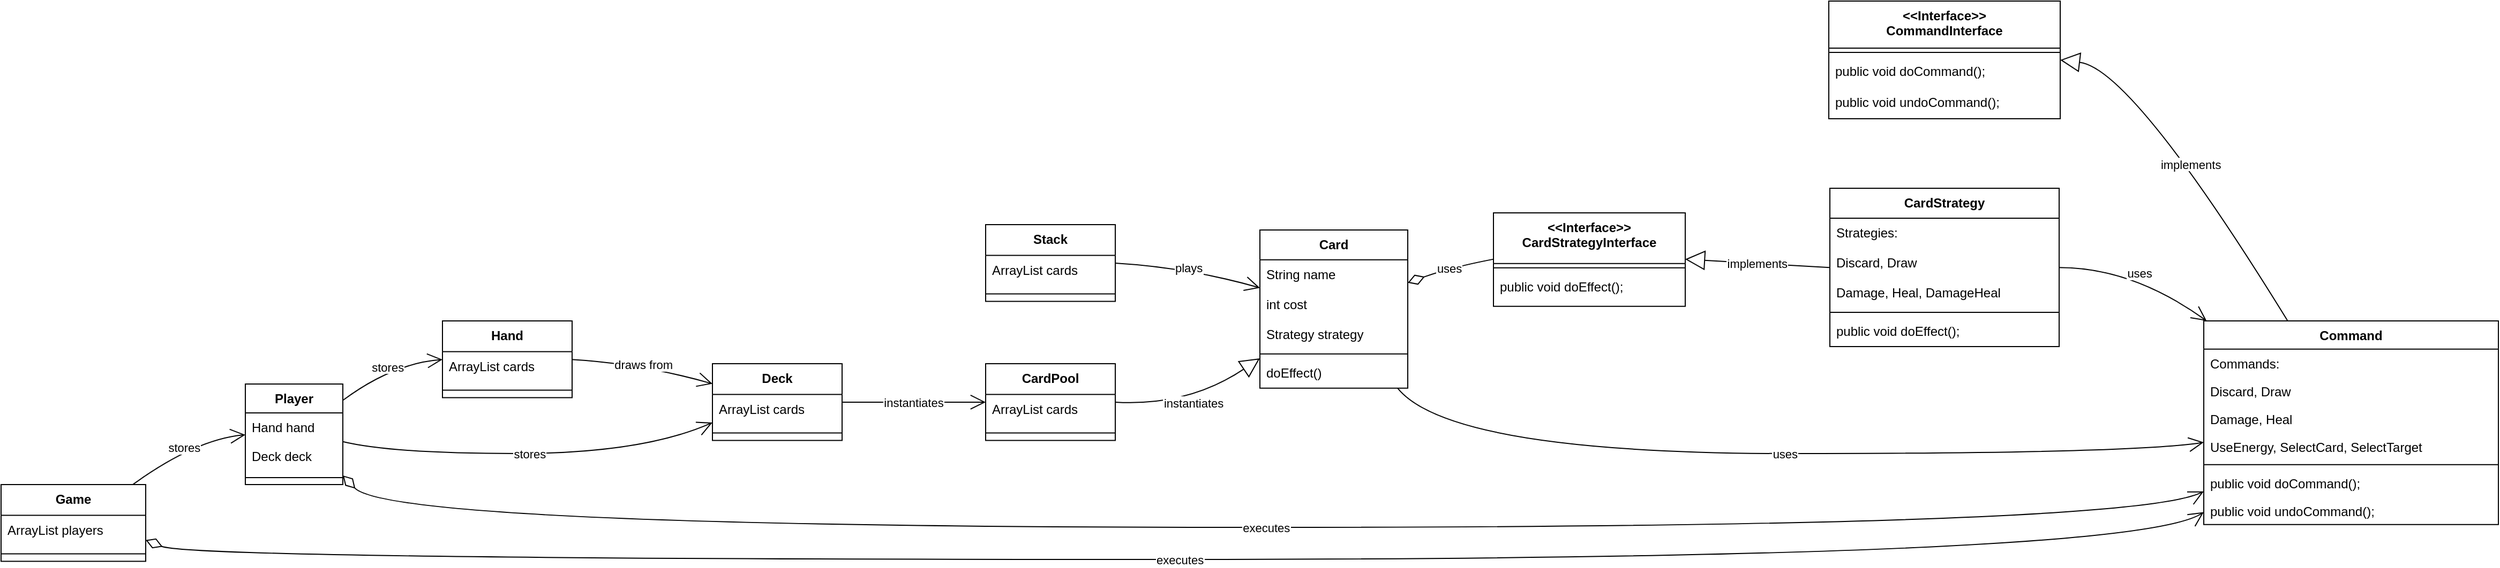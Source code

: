 <mxfile version="22.1.4" type="github">
  <diagram name="Page-1" id="F1FoJTrAIM6n6KeIMB_y">
    <mxGraphModel dx="1313" dy="663" grid="1" gridSize="10" guides="1" tooltips="1" connect="1" arrows="1" fold="1" page="1" pageScale="1" pageWidth="850" pageHeight="1100" math="0" shadow="0">
      <root>
        <mxCell id="0" />
        <mxCell id="1" parent="0" />
        <mxCell id="YMwNeHdUEHDjdkbAeV3h-1" value="&lt;&lt;Interface&gt;&gt;&#xa;CommandInterface" style="swimlane;fontStyle=1;align=center;verticalAlign=top;childLayout=stackLayout;horizontal=1;startSize=43.95;horizontalStack=0;resizeParent=1;resizeParentMax=0;resizeLast=0;collapsible=0;marginBottom=0;" vertex="1" parent="1">
          <mxGeometry x="1726" y="20" width="216" height="109.95" as="geometry" />
        </mxCell>
        <mxCell id="YMwNeHdUEHDjdkbAeV3h-2" style="line;strokeWidth=1;fillColor=none;align=left;verticalAlign=middle;spacingTop=-1;spacingLeft=3;spacingRight=3;rotatable=0;labelPosition=right;points=[];portConstraint=eastwest;strokeColor=inherit;" vertex="1" parent="YMwNeHdUEHDjdkbAeV3h-1">
          <mxGeometry y="43.95" width="216" height="8" as="geometry" />
        </mxCell>
        <mxCell id="YMwNeHdUEHDjdkbAeV3h-3" value="public void doCommand();" style="text;strokeColor=none;fillColor=none;align=left;verticalAlign=top;spacingLeft=4;spacingRight=4;overflow=hidden;rotatable=0;points=[[0,0.5],[1,0.5]];portConstraint=eastwest;" vertex="1" parent="YMwNeHdUEHDjdkbAeV3h-1">
          <mxGeometry y="51.95" width="216" height="29" as="geometry" />
        </mxCell>
        <mxCell id="YMwNeHdUEHDjdkbAeV3h-4" value="public void undoCommand();" style="text;strokeColor=none;fillColor=none;align=left;verticalAlign=top;spacingLeft=4;spacingRight=4;overflow=hidden;rotatable=0;points=[[0,0.5],[1,0.5]];portConstraint=eastwest;" vertex="1" parent="YMwNeHdUEHDjdkbAeV3h-1">
          <mxGeometry y="80.95" width="216" height="29" as="geometry" />
        </mxCell>
        <mxCell id="YMwNeHdUEHDjdkbAeV3h-5" value="Command" style="swimlane;fontStyle=1;align=center;verticalAlign=top;childLayout=stackLayout;horizontal=1;startSize=26.39;horizontalStack=0;resizeParent=1;resizeParentMax=0;resizeLast=0;collapsible=0;marginBottom=0;" vertex="1" parent="1">
          <mxGeometry x="2076" y="319" width="275" height="190.39" as="geometry" />
        </mxCell>
        <mxCell id="YMwNeHdUEHDjdkbAeV3h-6" value="Commands:" style="text;strokeColor=none;fillColor=none;align=left;verticalAlign=top;spacingLeft=4;spacingRight=4;overflow=hidden;rotatable=0;points=[[0,0.5],[1,0.5]];portConstraint=eastwest;" vertex="1" parent="YMwNeHdUEHDjdkbAeV3h-5">
          <mxGeometry y="26.39" width="275" height="26" as="geometry" />
        </mxCell>
        <mxCell id="YMwNeHdUEHDjdkbAeV3h-7" value="Discard, Draw" style="text;strokeColor=none;fillColor=none;align=left;verticalAlign=top;spacingLeft=4;spacingRight=4;overflow=hidden;rotatable=0;points=[[0,0.5],[1,0.5]];portConstraint=eastwest;" vertex="1" parent="YMwNeHdUEHDjdkbAeV3h-5">
          <mxGeometry y="52.39" width="275" height="26" as="geometry" />
        </mxCell>
        <mxCell id="YMwNeHdUEHDjdkbAeV3h-8" value="Damage, Heal" style="text;strokeColor=none;fillColor=none;align=left;verticalAlign=top;spacingLeft=4;spacingRight=4;overflow=hidden;rotatable=0;points=[[0,0.5],[1,0.5]];portConstraint=eastwest;" vertex="1" parent="YMwNeHdUEHDjdkbAeV3h-5">
          <mxGeometry y="78.39" width="275" height="26" as="geometry" />
        </mxCell>
        <mxCell id="YMwNeHdUEHDjdkbAeV3h-9" value="UseEnergy, SelectCard, SelectTarget" style="text;strokeColor=none;fillColor=none;align=left;verticalAlign=top;spacingLeft=4;spacingRight=4;overflow=hidden;rotatable=0;points=[[0,0.5],[1,0.5]];portConstraint=eastwest;" vertex="1" parent="YMwNeHdUEHDjdkbAeV3h-5">
          <mxGeometry y="104.39" width="275" height="26" as="geometry" />
        </mxCell>
        <mxCell id="YMwNeHdUEHDjdkbAeV3h-10" style="line;strokeWidth=1;fillColor=none;align=left;verticalAlign=middle;spacingTop=-1;spacingLeft=3;spacingRight=3;rotatable=0;labelPosition=right;points=[];portConstraint=eastwest;strokeColor=inherit;" vertex="1" parent="YMwNeHdUEHDjdkbAeV3h-5">
          <mxGeometry y="130.39" width="275" height="8" as="geometry" />
        </mxCell>
        <mxCell id="YMwNeHdUEHDjdkbAeV3h-11" value="public void doCommand();" style="text;strokeColor=none;fillColor=none;align=left;verticalAlign=top;spacingLeft=4;spacingRight=4;overflow=hidden;rotatable=0;points=[[0,0.5],[1,0.5]];portConstraint=eastwest;" vertex="1" parent="YMwNeHdUEHDjdkbAeV3h-5">
          <mxGeometry y="138.39" width="275" height="26" as="geometry" />
        </mxCell>
        <mxCell id="YMwNeHdUEHDjdkbAeV3h-12" value="public void undoCommand();" style="text;strokeColor=none;fillColor=none;align=left;verticalAlign=top;spacingLeft=4;spacingRight=4;overflow=hidden;rotatable=0;points=[[0,0.5],[1,0.5]];portConstraint=eastwest;" vertex="1" parent="YMwNeHdUEHDjdkbAeV3h-5">
          <mxGeometry y="164.39" width="275" height="26" as="geometry" />
        </mxCell>
        <mxCell id="YMwNeHdUEHDjdkbAeV3h-13" value="&lt;&lt;Interface&gt;&gt;&#xa;CardStrategyInterface" style="swimlane;fontStyle=1;align=center;verticalAlign=top;childLayout=stackLayout;horizontal=1;startSize=47.333;horizontalStack=0;resizeParent=1;resizeParentMax=0;resizeLast=0;collapsible=0;marginBottom=0;" vertex="1" parent="1">
          <mxGeometry x="1413" y="218" width="179" height="87.333" as="geometry" />
        </mxCell>
        <mxCell id="YMwNeHdUEHDjdkbAeV3h-14" style="line;strokeWidth=1;fillColor=none;align=left;verticalAlign=middle;spacingTop=-1;spacingLeft=3;spacingRight=3;rotatable=0;labelPosition=right;points=[];portConstraint=eastwest;strokeColor=inherit;" vertex="1" parent="YMwNeHdUEHDjdkbAeV3h-13">
          <mxGeometry y="47.333" width="179" height="8" as="geometry" />
        </mxCell>
        <mxCell id="YMwNeHdUEHDjdkbAeV3h-15" value="public void doEffect();" style="text;strokeColor=none;fillColor=none;align=left;verticalAlign=top;spacingLeft=4;spacingRight=4;overflow=hidden;rotatable=0;points=[[0,0.5],[1,0.5]];portConstraint=eastwest;" vertex="1" parent="YMwNeHdUEHDjdkbAeV3h-13">
          <mxGeometry y="55.333" width="179" height="32" as="geometry" />
        </mxCell>
        <mxCell id="YMwNeHdUEHDjdkbAeV3h-16" value="CardStrategy" style="swimlane;fontStyle=1;align=center;verticalAlign=top;childLayout=stackLayout;horizontal=1;startSize=27.96;horizontalStack=0;resizeParent=1;resizeParentMax=0;resizeLast=0;collapsible=0;marginBottom=0;" vertex="1" parent="1">
          <mxGeometry x="1727" y="195" width="214" height="147.96" as="geometry" />
        </mxCell>
        <mxCell id="YMwNeHdUEHDjdkbAeV3h-17" value="Strategies:" style="text;strokeColor=none;fillColor=none;align=left;verticalAlign=top;spacingLeft=4;spacingRight=4;overflow=hidden;rotatable=0;points=[[0,0.5],[1,0.5]];portConstraint=eastwest;" vertex="1" parent="YMwNeHdUEHDjdkbAeV3h-16">
          <mxGeometry y="27.96" width="214" height="28" as="geometry" />
        </mxCell>
        <mxCell id="YMwNeHdUEHDjdkbAeV3h-18" value="Discard, Draw" style="text;strokeColor=none;fillColor=none;align=left;verticalAlign=top;spacingLeft=4;spacingRight=4;overflow=hidden;rotatable=0;points=[[0,0.5],[1,0.5]];portConstraint=eastwest;" vertex="1" parent="YMwNeHdUEHDjdkbAeV3h-16">
          <mxGeometry y="55.96" width="214" height="28" as="geometry" />
        </mxCell>
        <mxCell id="YMwNeHdUEHDjdkbAeV3h-19" value="Damage, Heal, DamageHeal" style="text;strokeColor=none;fillColor=none;align=left;verticalAlign=top;spacingLeft=4;spacingRight=4;overflow=hidden;rotatable=0;points=[[0,0.5],[1,0.5]];portConstraint=eastwest;" vertex="1" parent="YMwNeHdUEHDjdkbAeV3h-16">
          <mxGeometry y="83.96" width="214" height="28" as="geometry" />
        </mxCell>
        <mxCell id="YMwNeHdUEHDjdkbAeV3h-20" style="line;strokeWidth=1;fillColor=none;align=left;verticalAlign=middle;spacingTop=-1;spacingLeft=3;spacingRight=3;rotatable=0;labelPosition=right;points=[];portConstraint=eastwest;strokeColor=inherit;" vertex="1" parent="YMwNeHdUEHDjdkbAeV3h-16">
          <mxGeometry y="111.96" width="214" height="8" as="geometry" />
        </mxCell>
        <mxCell id="YMwNeHdUEHDjdkbAeV3h-21" value="public void doEffect();" style="text;strokeColor=none;fillColor=none;align=left;verticalAlign=top;spacingLeft=4;spacingRight=4;overflow=hidden;rotatable=0;points=[[0,0.5],[1,0.5]];portConstraint=eastwest;" vertex="1" parent="YMwNeHdUEHDjdkbAeV3h-16">
          <mxGeometry y="119.96" width="214" height="28" as="geometry" />
        </mxCell>
        <mxCell id="YMwNeHdUEHDjdkbAeV3h-22" value="Card" style="swimlane;fontStyle=1;align=center;verticalAlign=top;childLayout=stackLayout;horizontal=1;startSize=27.927;horizontalStack=0;resizeParent=1;resizeParentMax=0;resizeLast=0;collapsible=0;marginBottom=0;" vertex="1" parent="1">
          <mxGeometry x="1195" y="234" width="138" height="147.927" as="geometry" />
        </mxCell>
        <mxCell id="YMwNeHdUEHDjdkbAeV3h-23" value="String name" style="text;strokeColor=none;fillColor=none;align=left;verticalAlign=top;spacingLeft=4;spacingRight=4;overflow=hidden;rotatable=0;points=[[0,0.5],[1,0.5]];portConstraint=eastwest;" vertex="1" parent="YMwNeHdUEHDjdkbAeV3h-22">
          <mxGeometry y="27.927" width="138" height="28" as="geometry" />
        </mxCell>
        <mxCell id="YMwNeHdUEHDjdkbAeV3h-24" value="int cost" style="text;strokeColor=none;fillColor=none;align=left;verticalAlign=top;spacingLeft=4;spacingRight=4;overflow=hidden;rotatable=0;points=[[0,0.5],[1,0.5]];portConstraint=eastwest;" vertex="1" parent="YMwNeHdUEHDjdkbAeV3h-22">
          <mxGeometry y="55.927" width="138" height="28" as="geometry" />
        </mxCell>
        <mxCell id="YMwNeHdUEHDjdkbAeV3h-25" value="Strategy strategy" style="text;strokeColor=none;fillColor=none;align=left;verticalAlign=top;spacingLeft=4;spacingRight=4;overflow=hidden;rotatable=0;points=[[0,0.5],[1,0.5]];portConstraint=eastwest;" vertex="1" parent="YMwNeHdUEHDjdkbAeV3h-22">
          <mxGeometry y="83.927" width="138" height="28" as="geometry" />
        </mxCell>
        <mxCell id="YMwNeHdUEHDjdkbAeV3h-26" style="line;strokeWidth=1;fillColor=none;align=left;verticalAlign=middle;spacingTop=-1;spacingLeft=3;spacingRight=3;rotatable=0;labelPosition=right;points=[];portConstraint=eastwest;strokeColor=inherit;" vertex="1" parent="YMwNeHdUEHDjdkbAeV3h-22">
          <mxGeometry y="111.927" width="138" height="8" as="geometry" />
        </mxCell>
        <mxCell id="YMwNeHdUEHDjdkbAeV3h-27" value="doEffect()" style="text;strokeColor=none;fillColor=none;align=left;verticalAlign=top;spacingLeft=4;spacingRight=4;overflow=hidden;rotatable=0;points=[[0,0.5],[1,0.5]];portConstraint=eastwest;" vertex="1" parent="YMwNeHdUEHDjdkbAeV3h-22">
          <mxGeometry y="119.927" width="138" height="28" as="geometry" />
        </mxCell>
        <mxCell id="YMwNeHdUEHDjdkbAeV3h-28" value="Stack" style="swimlane;fontStyle=1;align=center;verticalAlign=top;childLayout=stackLayout;horizontal=1;startSize=28.787;horizontalStack=0;resizeParent=1;resizeParentMax=0;resizeLast=0;collapsible=0;marginBottom=0;" vertex="1" parent="1">
          <mxGeometry x="939" y="229" width="121" height="71.787" as="geometry" />
        </mxCell>
        <mxCell id="YMwNeHdUEHDjdkbAeV3h-29" value="ArrayList cards" style="text;strokeColor=none;fillColor=none;align=left;verticalAlign=top;spacingLeft=4;spacingRight=4;overflow=hidden;rotatable=0;points=[[0,0.5],[1,0.5]];portConstraint=eastwest;" vertex="1" parent="YMwNeHdUEHDjdkbAeV3h-28">
          <mxGeometry y="28.787" width="121" height="29" as="geometry" />
        </mxCell>
        <mxCell id="YMwNeHdUEHDjdkbAeV3h-30" style="line;strokeWidth=1;fillColor=none;align=left;verticalAlign=middle;spacingTop=-1;spacingLeft=3;spacingRight=3;rotatable=0;labelPosition=right;points=[];portConstraint=eastwest;strokeColor=inherit;" vertex="1" parent="YMwNeHdUEHDjdkbAeV3h-28">
          <mxGeometry y="57.787" width="121" height="14" as="geometry" />
        </mxCell>
        <mxCell id="YMwNeHdUEHDjdkbAeV3h-31" value="CardPool" style="swimlane;fontStyle=1;align=center;verticalAlign=top;childLayout=stackLayout;horizontal=1;startSize=28.787;horizontalStack=0;resizeParent=1;resizeParentMax=0;resizeLast=0;collapsible=0;marginBottom=0;" vertex="1" parent="1">
          <mxGeometry x="939" y="359" width="121" height="71.787" as="geometry" />
        </mxCell>
        <mxCell id="YMwNeHdUEHDjdkbAeV3h-32" value="ArrayList cards" style="text;strokeColor=none;fillColor=none;align=left;verticalAlign=top;spacingLeft=4;spacingRight=4;overflow=hidden;rotatable=0;points=[[0,0.5],[1,0.5]];portConstraint=eastwest;" vertex="1" parent="YMwNeHdUEHDjdkbAeV3h-31">
          <mxGeometry y="28.787" width="121" height="29" as="geometry" />
        </mxCell>
        <mxCell id="YMwNeHdUEHDjdkbAeV3h-33" style="line;strokeWidth=1;fillColor=none;align=left;verticalAlign=middle;spacingTop=-1;spacingLeft=3;spacingRight=3;rotatable=0;labelPosition=right;points=[];portConstraint=eastwest;strokeColor=inherit;" vertex="1" parent="YMwNeHdUEHDjdkbAeV3h-31">
          <mxGeometry y="57.787" width="121" height="14" as="geometry" />
        </mxCell>
        <mxCell id="YMwNeHdUEHDjdkbAeV3h-34" value="Deck" style="swimlane;fontStyle=1;align=center;verticalAlign=top;childLayout=stackLayout;horizontal=1;startSize=28.787;horizontalStack=0;resizeParent=1;resizeParentMax=0;resizeLast=0;collapsible=0;marginBottom=0;" vertex="1" parent="1">
          <mxGeometry x="684" y="359" width="121" height="71.787" as="geometry" />
        </mxCell>
        <mxCell id="YMwNeHdUEHDjdkbAeV3h-35" value="ArrayList cards" style="text;strokeColor=none;fillColor=none;align=left;verticalAlign=top;spacingLeft=4;spacingRight=4;overflow=hidden;rotatable=0;points=[[0,0.5],[1,0.5]];portConstraint=eastwest;" vertex="1" parent="YMwNeHdUEHDjdkbAeV3h-34">
          <mxGeometry y="28.787" width="121" height="29" as="geometry" />
        </mxCell>
        <mxCell id="YMwNeHdUEHDjdkbAeV3h-36" style="line;strokeWidth=1;fillColor=none;align=left;verticalAlign=middle;spacingTop=-1;spacingLeft=3;spacingRight=3;rotatable=0;labelPosition=right;points=[];portConstraint=eastwest;strokeColor=inherit;" vertex="1" parent="YMwNeHdUEHDjdkbAeV3h-34">
          <mxGeometry y="57.787" width="121" height="14" as="geometry" />
        </mxCell>
        <mxCell id="YMwNeHdUEHDjdkbAeV3h-37" value="Hand" style="swimlane;fontStyle=1;align=center;verticalAlign=top;childLayout=stackLayout;horizontal=1;startSize=28.787;horizontalStack=0;resizeParent=1;resizeParentMax=0;resizeLast=0;collapsible=0;marginBottom=0;" vertex="1" parent="1">
          <mxGeometry x="432" y="319" width="121" height="71.787" as="geometry" />
        </mxCell>
        <mxCell id="YMwNeHdUEHDjdkbAeV3h-38" value="ArrayList cards" style="text;strokeColor=none;fillColor=none;align=left;verticalAlign=top;spacingLeft=4;spacingRight=4;overflow=hidden;rotatable=0;points=[[0,0.5],[1,0.5]];portConstraint=eastwest;" vertex="1" parent="YMwNeHdUEHDjdkbAeV3h-37">
          <mxGeometry y="28.787" width="121" height="29" as="geometry" />
        </mxCell>
        <mxCell id="YMwNeHdUEHDjdkbAeV3h-39" style="line;strokeWidth=1;fillColor=none;align=left;verticalAlign=middle;spacingTop=-1;spacingLeft=3;spacingRight=3;rotatable=0;labelPosition=right;points=[];portConstraint=eastwest;strokeColor=inherit;" vertex="1" parent="YMwNeHdUEHDjdkbAeV3h-37">
          <mxGeometry y="57.787" width="121" height="14" as="geometry" />
        </mxCell>
        <mxCell id="YMwNeHdUEHDjdkbAeV3h-40" value="Player" style="swimlane;fontStyle=1;align=center;verticalAlign=top;childLayout=stackLayout;horizontal=1;startSize=26.962;horizontalStack=0;resizeParent=1;resizeParentMax=0;resizeLast=0;collapsible=0;marginBottom=0;" vertex="1" parent="1">
          <mxGeometry x="248" y="378" width="91" height="93.962" as="geometry" />
        </mxCell>
        <mxCell id="YMwNeHdUEHDjdkbAeV3h-41" value="Hand hand" style="text;strokeColor=none;fillColor=none;align=left;verticalAlign=top;spacingLeft=4;spacingRight=4;overflow=hidden;rotatable=0;points=[[0,0.5],[1,0.5]];portConstraint=eastwest;" vertex="1" parent="YMwNeHdUEHDjdkbAeV3h-40">
          <mxGeometry y="26.962" width="91" height="27" as="geometry" />
        </mxCell>
        <mxCell id="YMwNeHdUEHDjdkbAeV3h-42" value="Deck deck" style="text;strokeColor=none;fillColor=none;align=left;verticalAlign=top;spacingLeft=4;spacingRight=4;overflow=hidden;rotatable=0;points=[[0,0.5],[1,0.5]];portConstraint=eastwest;" vertex="1" parent="YMwNeHdUEHDjdkbAeV3h-40">
          <mxGeometry y="53.962" width="91" height="27" as="geometry" />
        </mxCell>
        <mxCell id="YMwNeHdUEHDjdkbAeV3h-43" style="line;strokeWidth=1;fillColor=none;align=left;verticalAlign=middle;spacingTop=-1;spacingLeft=3;spacingRight=3;rotatable=0;labelPosition=right;points=[];portConstraint=eastwest;strokeColor=inherit;" vertex="1" parent="YMwNeHdUEHDjdkbAeV3h-40">
          <mxGeometry y="80.962" width="91" height="13" as="geometry" />
        </mxCell>
        <mxCell id="YMwNeHdUEHDjdkbAeV3h-44" value="Game" style="swimlane;fontStyle=1;align=center;verticalAlign=top;childLayout=stackLayout;horizontal=1;startSize=28.787;horizontalStack=0;resizeParent=1;resizeParentMax=0;resizeLast=0;collapsible=0;marginBottom=0;" vertex="1" parent="1">
          <mxGeometry x="20" y="472" width="135" height="71.787" as="geometry" />
        </mxCell>
        <mxCell id="YMwNeHdUEHDjdkbAeV3h-45" value="ArrayList players" style="text;strokeColor=none;fillColor=none;align=left;verticalAlign=top;spacingLeft=4;spacingRight=4;overflow=hidden;rotatable=0;points=[[0,0.5],[1,0.5]];portConstraint=eastwest;" vertex="1" parent="YMwNeHdUEHDjdkbAeV3h-44">
          <mxGeometry y="28.787" width="135" height="29" as="geometry" />
        </mxCell>
        <mxCell id="YMwNeHdUEHDjdkbAeV3h-46" style="line;strokeWidth=1;fillColor=none;align=left;verticalAlign=middle;spacingTop=-1;spacingLeft=3;spacingRight=3;rotatable=0;labelPosition=right;points=[];portConstraint=eastwest;strokeColor=inherit;" vertex="1" parent="YMwNeHdUEHDjdkbAeV3h-44">
          <mxGeometry y="57.787" width="135" height="14" as="geometry" />
        </mxCell>
        <mxCell id="YMwNeHdUEHDjdkbAeV3h-47" value="implements" style="curved=1;startArrow=block;startSize=16;startFill=0;endArrow=none;exitX=1.0;exitY=0.501;entryX=0.284;entryY=-0.002;rounded=0;" edge="1" parent="1" source="YMwNeHdUEHDjdkbAeV3h-1" target="YMwNeHdUEHDjdkbAeV3h-5">
          <mxGeometry relative="1" as="geometry">
            <Array as="points">
              <mxPoint x="2009" y="83" />
            </Array>
          </mxGeometry>
        </mxCell>
        <mxCell id="YMwNeHdUEHDjdkbAeV3h-48" value="implements" style="curved=1;startArrow=block;startSize=16;startFill=0;endArrow=none;exitX=1.002;exitY=0.496;entryX=-0.0;entryY=0.501;rounded=0;" edge="1" parent="1" source="YMwNeHdUEHDjdkbAeV3h-13" target="YMwNeHdUEHDjdkbAeV3h-16">
          <mxGeometry relative="1" as="geometry">
            <Array as="points" />
          </mxGeometry>
        </mxCell>
        <mxCell id="YMwNeHdUEHDjdkbAeV3h-49" value="uses" style="curved=1;startArrow=none;endArrow=open;endSize=12;exitX=1.001;exitY=0.501;entryX=0.008;entryY=-0.002;rounded=0;" edge="1" parent="1" source="YMwNeHdUEHDjdkbAeV3h-16" target="YMwNeHdUEHDjdkbAeV3h-5">
          <mxGeometry relative="1" as="geometry">
            <Array as="points">
              <mxPoint x="2009" y="269" />
            </Array>
          </mxGeometry>
        </mxCell>
        <mxCell id="YMwNeHdUEHDjdkbAeV3h-50" value="uses" style="curved=1;startArrow=diamondThin;startSize=14;startFill=0;endArrow=none;exitX=0.999;exitY=0.334;entryX=0.002;entryY=0.496;rounded=0;" edge="1" parent="1" source="YMwNeHdUEHDjdkbAeV3h-22" target="YMwNeHdUEHDjdkbAeV3h-13">
          <mxGeometry relative="1" as="geometry">
            <Array as="points">
              <mxPoint x="1373" y="269" />
            </Array>
          </mxGeometry>
        </mxCell>
        <mxCell id="YMwNeHdUEHDjdkbAeV3h-51" value="uses" style="curved=1;startArrow=none;endArrow=open;endSize=12;exitX=0.93;exitY=0.998;entryX=-0.0;entryY=0.596;rounded=0;" edge="1" parent="1" source="YMwNeHdUEHDjdkbAeV3h-22" target="YMwNeHdUEHDjdkbAeV3h-5">
          <mxGeometry relative="1" as="geometry">
            <Array as="points">
              <mxPoint x="1373" y="443" />
              <mxPoint x="2009" y="443" />
            </Array>
          </mxGeometry>
        </mxCell>
        <mxCell id="YMwNeHdUEHDjdkbAeV3h-52" value="plays" style="curved=1;startArrow=none;endArrow=open;endSize=12;exitX=1.007;exitY=0.501;entryX=-0.0;entryY=0.366;rounded=0;" edge="1" parent="1" source="YMwNeHdUEHDjdkbAeV3h-28" target="YMwNeHdUEHDjdkbAeV3h-22">
          <mxGeometry relative="1" as="geometry">
            <Array as="points">
              <mxPoint x="1128" y="269" />
            </Array>
          </mxGeometry>
        </mxCell>
        <mxCell id="YMwNeHdUEHDjdkbAeV3h-53" value="instantiates" style="curved=1;startArrow=none;endArrow=block;endSize=16;endFill=0;exitX=1.007;exitY=0.501;entryX=-0.0;entryY=0.811;rounded=0;" edge="1" parent="1" source="YMwNeHdUEHDjdkbAeV3h-31" target="YMwNeHdUEHDjdkbAeV3h-22">
          <mxGeometry relative="1" as="geometry">
            <Array as="points">
              <mxPoint x="1128" y="399" />
            </Array>
          </mxGeometry>
        </mxCell>
        <mxCell id="YMwNeHdUEHDjdkbAeV3h-54" value="instantiates" style="curved=1;startArrow=none;endArrow=open;endSize=12;exitX=1.002;exitY=0.501;entryX=0.003;entryY=0.501;rounded=0;" edge="1" parent="1" source="YMwNeHdUEHDjdkbAeV3h-34" target="YMwNeHdUEHDjdkbAeV3h-31">
          <mxGeometry relative="1" as="geometry">
            <Array as="points" />
          </mxGeometry>
        </mxCell>
        <mxCell id="YMwNeHdUEHDjdkbAeV3h-55" value="draws from" style="curved=1;startArrow=none;endArrow=open;endSize=12;exitX=1.001;exitY=0.503;entryX=-0.002;entryY=0.261;rounded=0;" edge="1" parent="1" source="YMwNeHdUEHDjdkbAeV3h-37" target="YMwNeHdUEHDjdkbAeV3h-34">
          <mxGeometry relative="1" as="geometry">
            <Array as="points">
              <mxPoint x="618" y="359" />
            </Array>
          </mxGeometry>
        </mxCell>
        <mxCell id="YMwNeHdUEHDjdkbAeV3h-56" value="stores" style="curved=1;startArrow=none;endArrow=open;endSize=12;exitX=0.998;exitY=0.164;entryX=-0.003;entryY=0.503;rounded=0;" edge="1" parent="1" source="YMwNeHdUEHDjdkbAeV3h-40" target="YMwNeHdUEHDjdkbAeV3h-37">
          <mxGeometry relative="1" as="geometry">
            <Array as="points">
              <mxPoint x="385" y="359" />
            </Array>
          </mxGeometry>
        </mxCell>
        <mxCell id="YMwNeHdUEHDjdkbAeV3h-57" value="stores" style="curved=1;startArrow=none;endArrow=open;endSize=12;exitX=0.998;exitY=0.573;entryX=-0.002;entryY=0.768;rounded=0;" edge="1" parent="1" source="YMwNeHdUEHDjdkbAeV3h-40" target="YMwNeHdUEHDjdkbAeV3h-34">
          <mxGeometry relative="1" as="geometry">
            <Array as="points">
              <mxPoint x="385" y="443" />
              <mxPoint x="618" y="443" />
            </Array>
          </mxGeometry>
        </mxCell>
        <mxCell id="YMwNeHdUEHDjdkbAeV3h-58" value="executes" style="curved=1;startArrow=diamondThin;startSize=14;startFill=0;endArrow=open;endSize=12;exitX=0.998;exitY=0.908;entryX=-0.0;entryY=0.837;rounded=0;" edge="1" parent="1" source="YMwNeHdUEHDjdkbAeV3h-40" target="YMwNeHdUEHDjdkbAeV3h-5">
          <mxGeometry relative="1" as="geometry">
            <Array as="points">
              <mxPoint x="385" y="512" />
              <mxPoint x="2009" y="512" />
            </Array>
          </mxGeometry>
        </mxCell>
        <mxCell id="YMwNeHdUEHDjdkbAeV3h-59" value="executes" style="curved=1;startArrow=diamondThin;startSize=14;startFill=0;endArrow=open;endSize=12;exitX=0.999;exitY=0.722;entryX=-0.0;entryY=0.939;rounded=0;" edge="1" parent="1" source="YMwNeHdUEHDjdkbAeV3h-44" target="YMwNeHdUEHDjdkbAeV3h-5">
          <mxGeometry relative="1" as="geometry">
            <Array as="points">
              <mxPoint x="201" y="542" />
              <mxPoint x="2009" y="542" />
            </Array>
          </mxGeometry>
        </mxCell>
        <mxCell id="YMwNeHdUEHDjdkbAeV3h-60" value="stores" style="curved=1;startArrow=none;endArrow=open;endSize=12;exitX=0.906;exitY=0.006;entryX=-0.004;entryY=0.505;rounded=0;" edge="1" parent="1" source="YMwNeHdUEHDjdkbAeV3h-44" target="YMwNeHdUEHDjdkbAeV3h-40">
          <mxGeometry relative="1" as="geometry">
            <Array as="points">
              <mxPoint x="201" y="430" />
            </Array>
          </mxGeometry>
        </mxCell>
      </root>
    </mxGraphModel>
  </diagram>
</mxfile>
